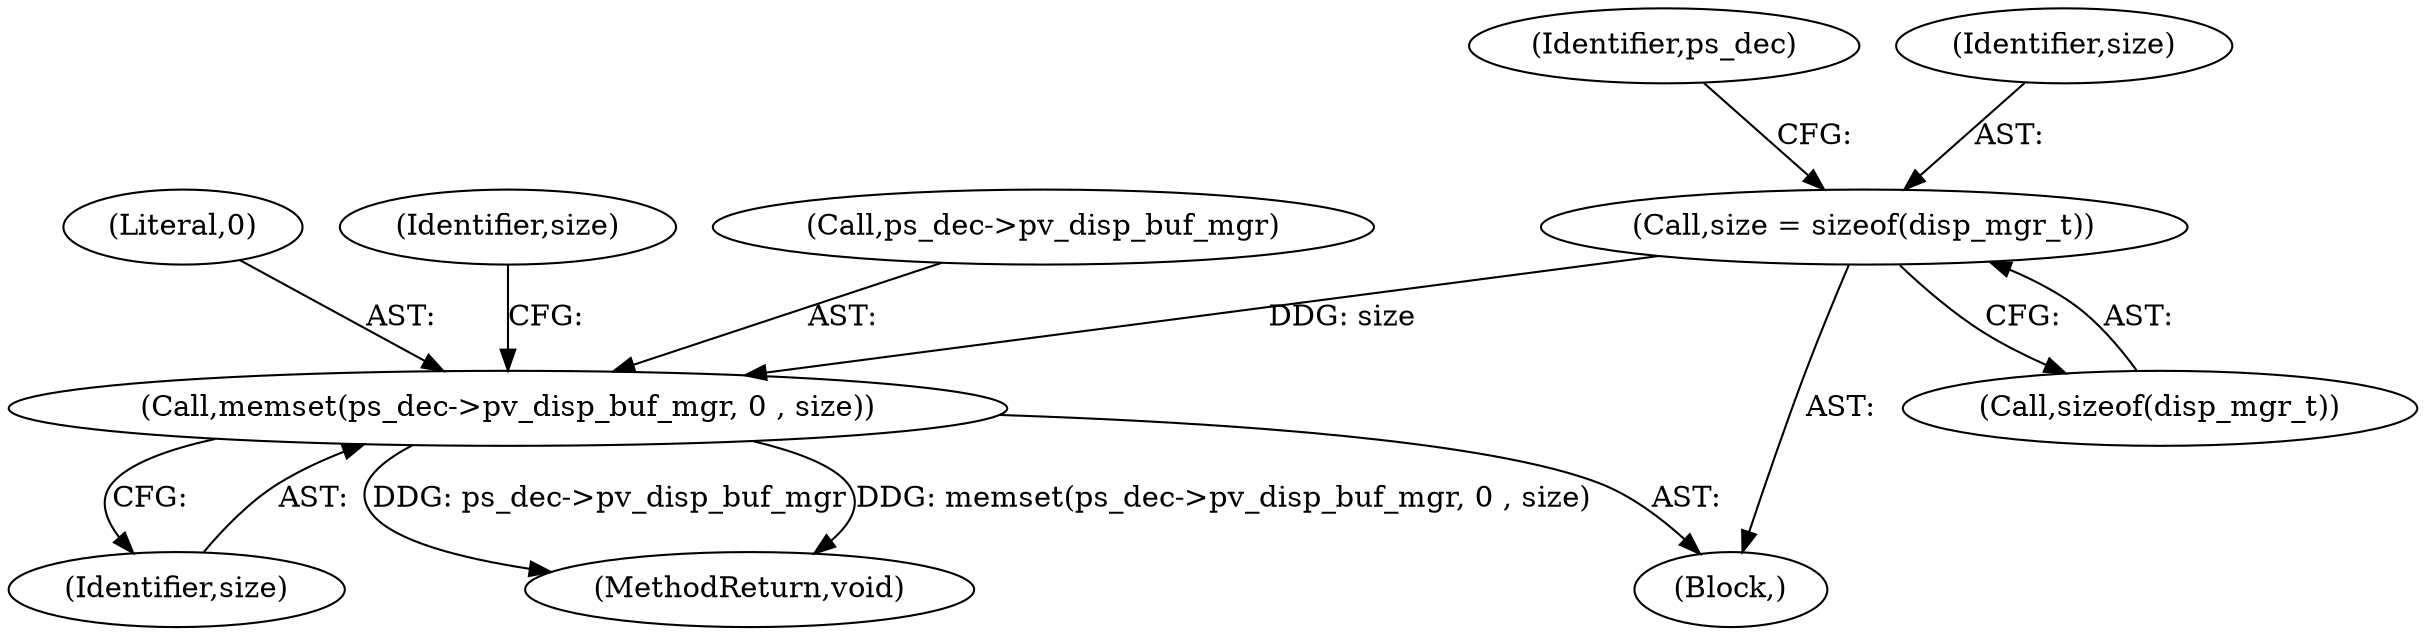 digraph "0_Android_cc676ebd95247646e67907ccab150fb77a847335@API" {
"1000146" [label="(Call,size = sizeof(disp_mgr_t))"];
"1000150" [label="(Call,memset(ps_dec->pv_disp_buf_mgr, 0 , size))"];
"1000146" [label="(Call,size = sizeof(disp_mgr_t))"];
"1000154" [label="(Literal,0)"];
"1000155" [label="(Identifier,size)"];
"1000157" [label="(Identifier,size)"];
"1000152" [label="(Identifier,ps_dec)"];
"1000150" [label="(Call,memset(ps_dec->pv_disp_buf_mgr, 0 , size))"];
"1000963" [label="(MethodReturn,void)"];
"1000151" [label="(Call,ps_dec->pv_disp_buf_mgr)"];
"1000121" [label="(Block,)"];
"1000148" [label="(Call,sizeof(disp_mgr_t))"];
"1000147" [label="(Identifier,size)"];
"1000146" -> "1000121"  [label="AST: "];
"1000146" -> "1000148"  [label="CFG: "];
"1000147" -> "1000146"  [label="AST: "];
"1000148" -> "1000146"  [label="AST: "];
"1000152" -> "1000146"  [label="CFG: "];
"1000146" -> "1000150"  [label="DDG: size"];
"1000150" -> "1000121"  [label="AST: "];
"1000150" -> "1000155"  [label="CFG: "];
"1000151" -> "1000150"  [label="AST: "];
"1000154" -> "1000150"  [label="AST: "];
"1000155" -> "1000150"  [label="AST: "];
"1000157" -> "1000150"  [label="CFG: "];
"1000150" -> "1000963"  [label="DDG: ps_dec->pv_disp_buf_mgr"];
"1000150" -> "1000963"  [label="DDG: memset(ps_dec->pv_disp_buf_mgr, 0 , size)"];
}
